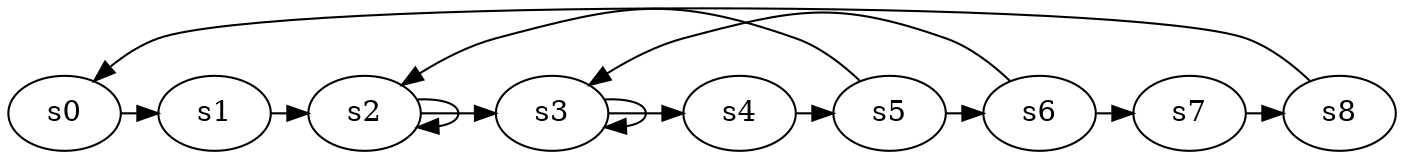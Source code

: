 digraph game_0578_cycle_9 {
    s0 [name="s0", player=0];
    s1 [name="s1", player=1];
    s2 [name="s2", player=0];
    s3 [name="s3", player=0];
    s4 [name="s4", player=0, target=1];
    s5 [name="s5", player=1];
    s6 [name="s6", player=0, target=1];
    s7 [name="s7", player=1];
    s8 [name="s8", player=0, target=1];

    s0 -> s1 [constraint="time % 4 == 0"];
    s1 -> s2 [constraint="time % 4 == 0 || time % 4 == 3"];
    s2 -> s3 [constraint="!(time % 3 == 0)"];
    s3 -> s4 [constraint="time % 4 == 0 && !(time % 3 == 0)"];
    s4 -> s5 [constraint="time == 5 || time == 13 || time == 14 || time == 16 || time == 19 || time == 22"];
    s5 -> s6 [constraint="time % 2 == 1 || time % 2 == 0"];
    s6 -> s7 [constraint="time % 3 == 1 || time % 3 == 2"];
    s7 -> s8 [constraint="time == 6 || time == 7"];
    s8 -> s0 [constraint="time % 5 == 2"];
    s2 -> s2 [constraint="time % 4 == 0"];
    s3 -> s3 [constraint="time % 3 == 0"];
    s5 -> s2 [constraint="time == 7"];
    s6 -> s3 [constraint="time == 0"];
}
